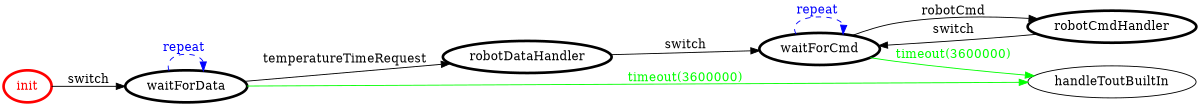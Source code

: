 /*
*
* A GraphViz DOT FSM description 
* Please use a GraphViz visualizer (like http://www.webgraphviz.com)
*  
*/

digraph finite_state_machine {
	rankdir=LR
	size="8,5"
	
	init [ color = red ][ fontcolor = red ][ penwidth = 3 ]
	waitForCmd [ color = black ][ fontcolor = black ][ penwidth = 3 ]
	waitForData [ color = black ][ fontcolor = black ][ penwidth = 3 ]
	robotDataHandler [ color = black ][ fontcolor = black ][ penwidth = 3 ]
	robotCmdHandler [ color = black ][ fontcolor = black ][ penwidth = 3 ]
	
	waitForData -> waitForData [ label = "repeat "][ style = dashed ][ color = blue ][ fontcolor = blue ]
	waitForCmd -> handleToutBuiltIn [ label = "timeout(3600000)" ][ color = green ][ fontcolor = green ]
	waitForData -> handleToutBuiltIn [ label = "timeout(3600000)" ][ color = green ][ fontcolor = green ]
	robotCmdHandler -> waitForCmd [ label = "switch" ][ color = black ][ fontcolor = black ]
	init -> waitForData [ label = "switch" ][ color = black ][ fontcolor = black ]
	waitForCmd -> robotCmdHandler [ label = "robotCmd" ][ color = black ][ fontcolor = black ]
	robotDataHandler -> waitForCmd [ label = "switch" ][ color = black ][ fontcolor = black ]
	waitForData -> robotDataHandler [ label = "temperatureTimeRequest" ][ color = black ][ fontcolor = black ]
	waitForCmd -> waitForCmd [ label = "repeat "][ style = dashed ][ color = blue ][ fontcolor = blue ]
}
